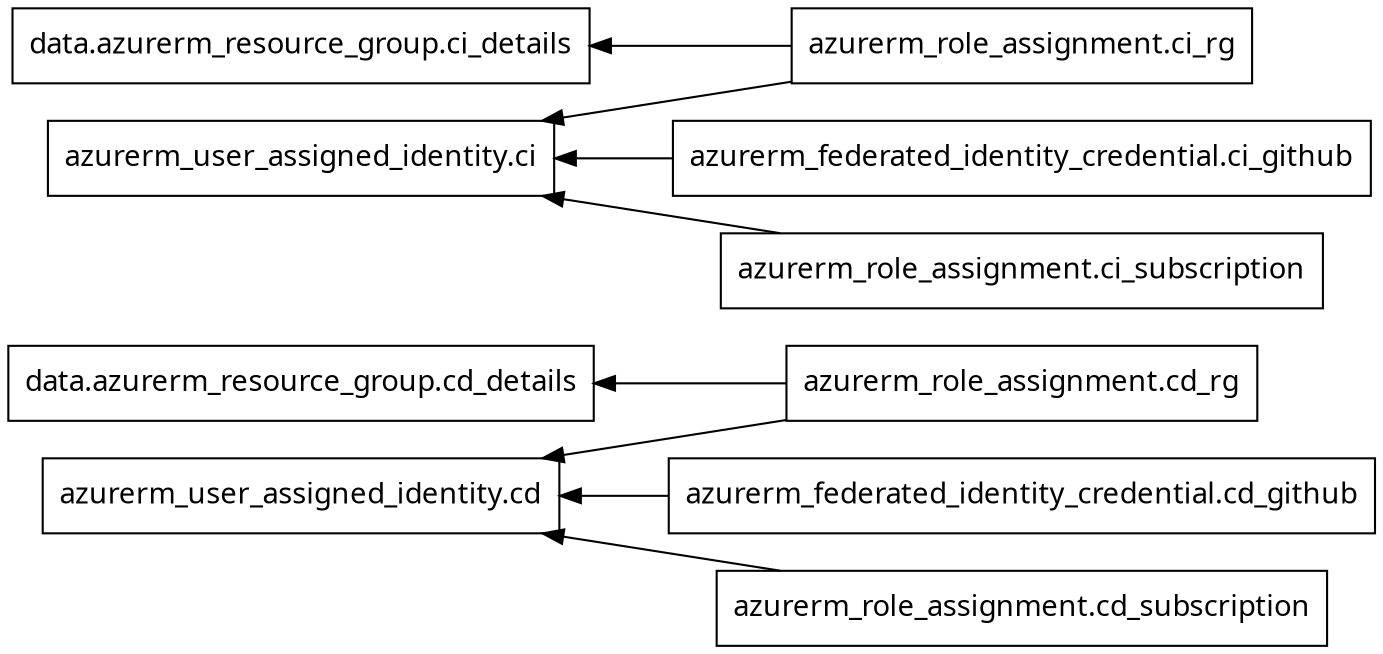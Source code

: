 digraph G {
  rankdir = "RL";
  node [shape = rect, fontname = "sans-serif"];
  "data.azurerm_resource_group.cd_details" [label="data.azurerm_resource_group.cd_details"];
  "data.azurerm_resource_group.ci_details" [label="data.azurerm_resource_group.ci_details"];
  "azurerm_federated_identity_credential.cd_github" [label="azurerm_federated_identity_credential.cd_github"];
  "azurerm_federated_identity_credential.ci_github" [label="azurerm_federated_identity_credential.ci_github"];
  "azurerm_role_assignment.cd_rg" [label="azurerm_role_assignment.cd_rg"];
  "azurerm_role_assignment.cd_subscription" [label="azurerm_role_assignment.cd_subscription"];
  "azurerm_role_assignment.ci_rg" [label="azurerm_role_assignment.ci_rg"];
  "azurerm_role_assignment.ci_subscription" [label="azurerm_role_assignment.ci_subscription"];
  "azurerm_user_assigned_identity.cd" [label="azurerm_user_assigned_identity.cd"];
  "azurerm_user_assigned_identity.ci" [label="azurerm_user_assigned_identity.ci"];
  "azurerm_federated_identity_credential.cd_github" -> "azurerm_user_assigned_identity.cd";
  "azurerm_federated_identity_credential.ci_github" -> "azurerm_user_assigned_identity.ci";
  "azurerm_role_assignment.cd_rg" -> "data.azurerm_resource_group.cd_details";
  "azurerm_role_assignment.cd_rg" -> "azurerm_user_assigned_identity.cd";
  "azurerm_role_assignment.cd_subscription" -> "azurerm_user_assigned_identity.cd";
  "azurerm_role_assignment.ci_rg" -> "data.azurerm_resource_group.ci_details";
  "azurerm_role_assignment.ci_rg" -> "azurerm_user_assigned_identity.ci";
  "azurerm_role_assignment.ci_subscription" -> "azurerm_user_assigned_identity.ci";
}
